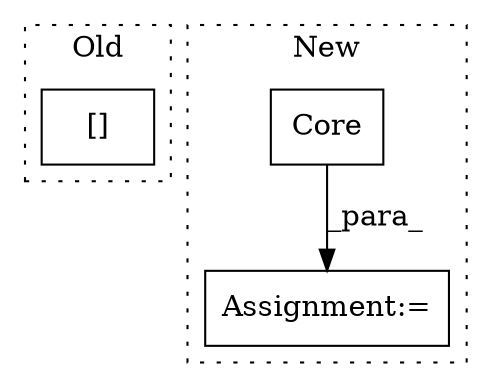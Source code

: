 digraph G {
subgraph cluster0 {
1 [label="[]" a="2" s="618,636" l="7,1" shape="box"];
label = "Old";
style="dotted";
}
subgraph cluster1 {
2 [label="Core" a="32" s="1315,1329" l="5,1" shape="box"];
3 [label="Assignment:=" a="7" s="1314" l="1" shape="box"];
label = "New";
style="dotted";
}
2 -> 3 [label="_para_"];
}